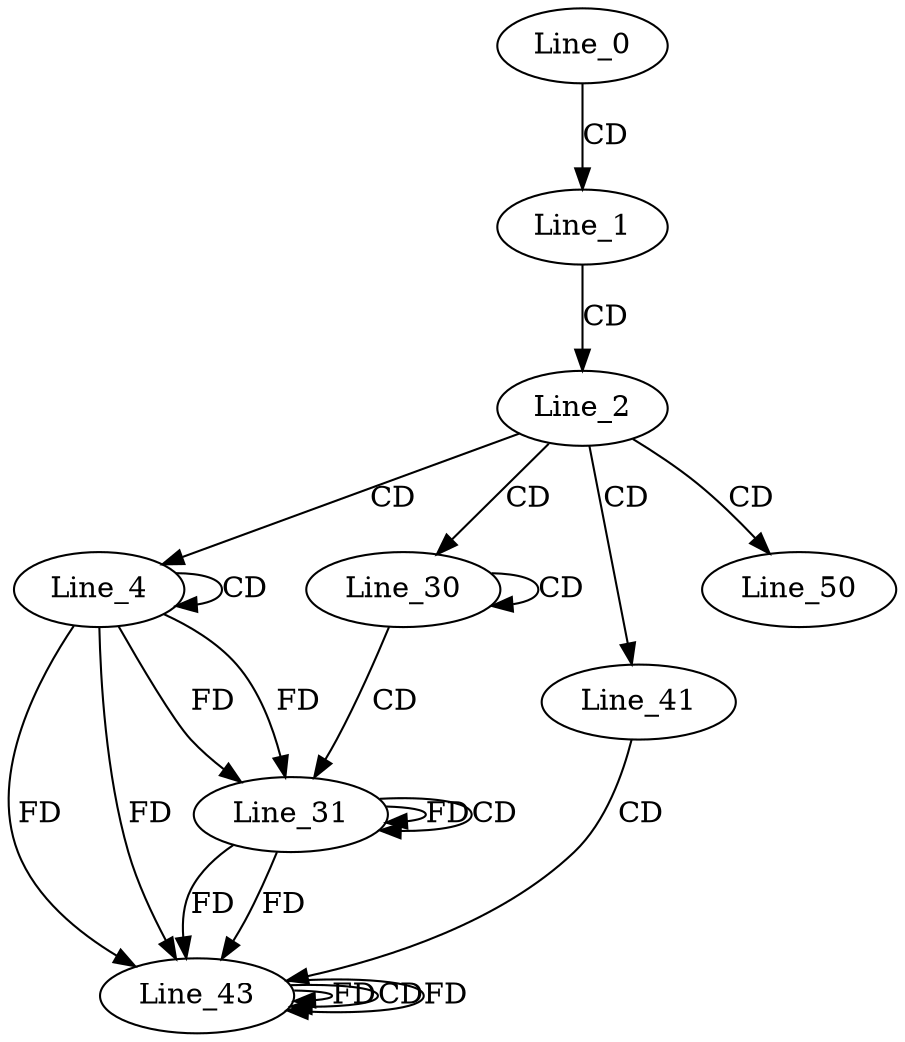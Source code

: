 digraph G {
  Line_0;
  Line_1;
  Line_2;
  Line_4;
  Line_4;
  Line_30;
  Line_30;
  Line_31;
  Line_31;
  Line_41;
  Line_43;
  Line_43;
  Line_43;
  Line_50;
  Line_0 -> Line_1 [ label="CD" ];
  Line_1 -> Line_2 [ label="CD" ];
  Line_2 -> Line_4 [ label="CD" ];
  Line_4 -> Line_4 [ label="CD" ];
  Line_2 -> Line_30 [ label="CD" ];
  Line_30 -> Line_30 [ label="CD" ];
  Line_30 -> Line_31 [ label="CD" ];
  Line_4 -> Line_31 [ label="FD" ];
  Line_31 -> Line_31 [ label="FD" ];
  Line_31 -> Line_31 [ label="CD" ];
  Line_4 -> Line_31 [ label="FD" ];
  Line_2 -> Line_41 [ label="CD" ];
  Line_41 -> Line_43 [ label="CD" ];
  Line_4 -> Line_43 [ label="FD" ];
  Line_31 -> Line_43 [ label="FD" ];
  Line_43 -> Line_43 [ label="FD" ];
  Line_43 -> Line_43 [ label="CD" ];
  Line_4 -> Line_43 [ label="FD" ];
  Line_31 -> Line_43 [ label="FD" ];
  Line_43 -> Line_43 [ label="FD" ];
  Line_2 -> Line_50 [ label="CD" ];
}
